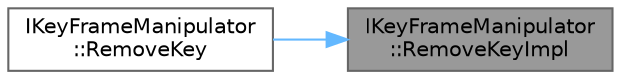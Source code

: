 digraph "IKeyFrameManipulator::RemoveKeyImpl"
{
 // INTERACTIVE_SVG=YES
 // LATEX_PDF_SIZE
  bgcolor="transparent";
  edge [fontname=Helvetica,fontsize=10,labelfontname=Helvetica,labelfontsize=10];
  node [fontname=Helvetica,fontsize=10,shape=box,height=0.2,width=0.4];
  rankdir="RL";
  Node1 [id="Node000001",label="IKeyFrameManipulator\l::RemoveKeyImpl",height=0.2,width=0.4,color="gray40", fillcolor="grey60", style="filled", fontcolor="black",tooltip="Remove a key that corresponds to the specified key handle."];
  Node1 -> Node2 [id="edge1_Node000001_Node000002",dir="back",color="steelblue1",style="solid",tooltip=" "];
  Node2 [id="Node000002",label="IKeyFrameManipulator\l::RemoveKey",height=0.2,width=0.4,color="grey40", fillcolor="white", style="filled",URL="$d8/dcc/classIKeyFrameManipulator.html#a1716a848371c168217e11eac36b847ce",tooltip="Remove a key that corresponds to the specified key handle."];
}
